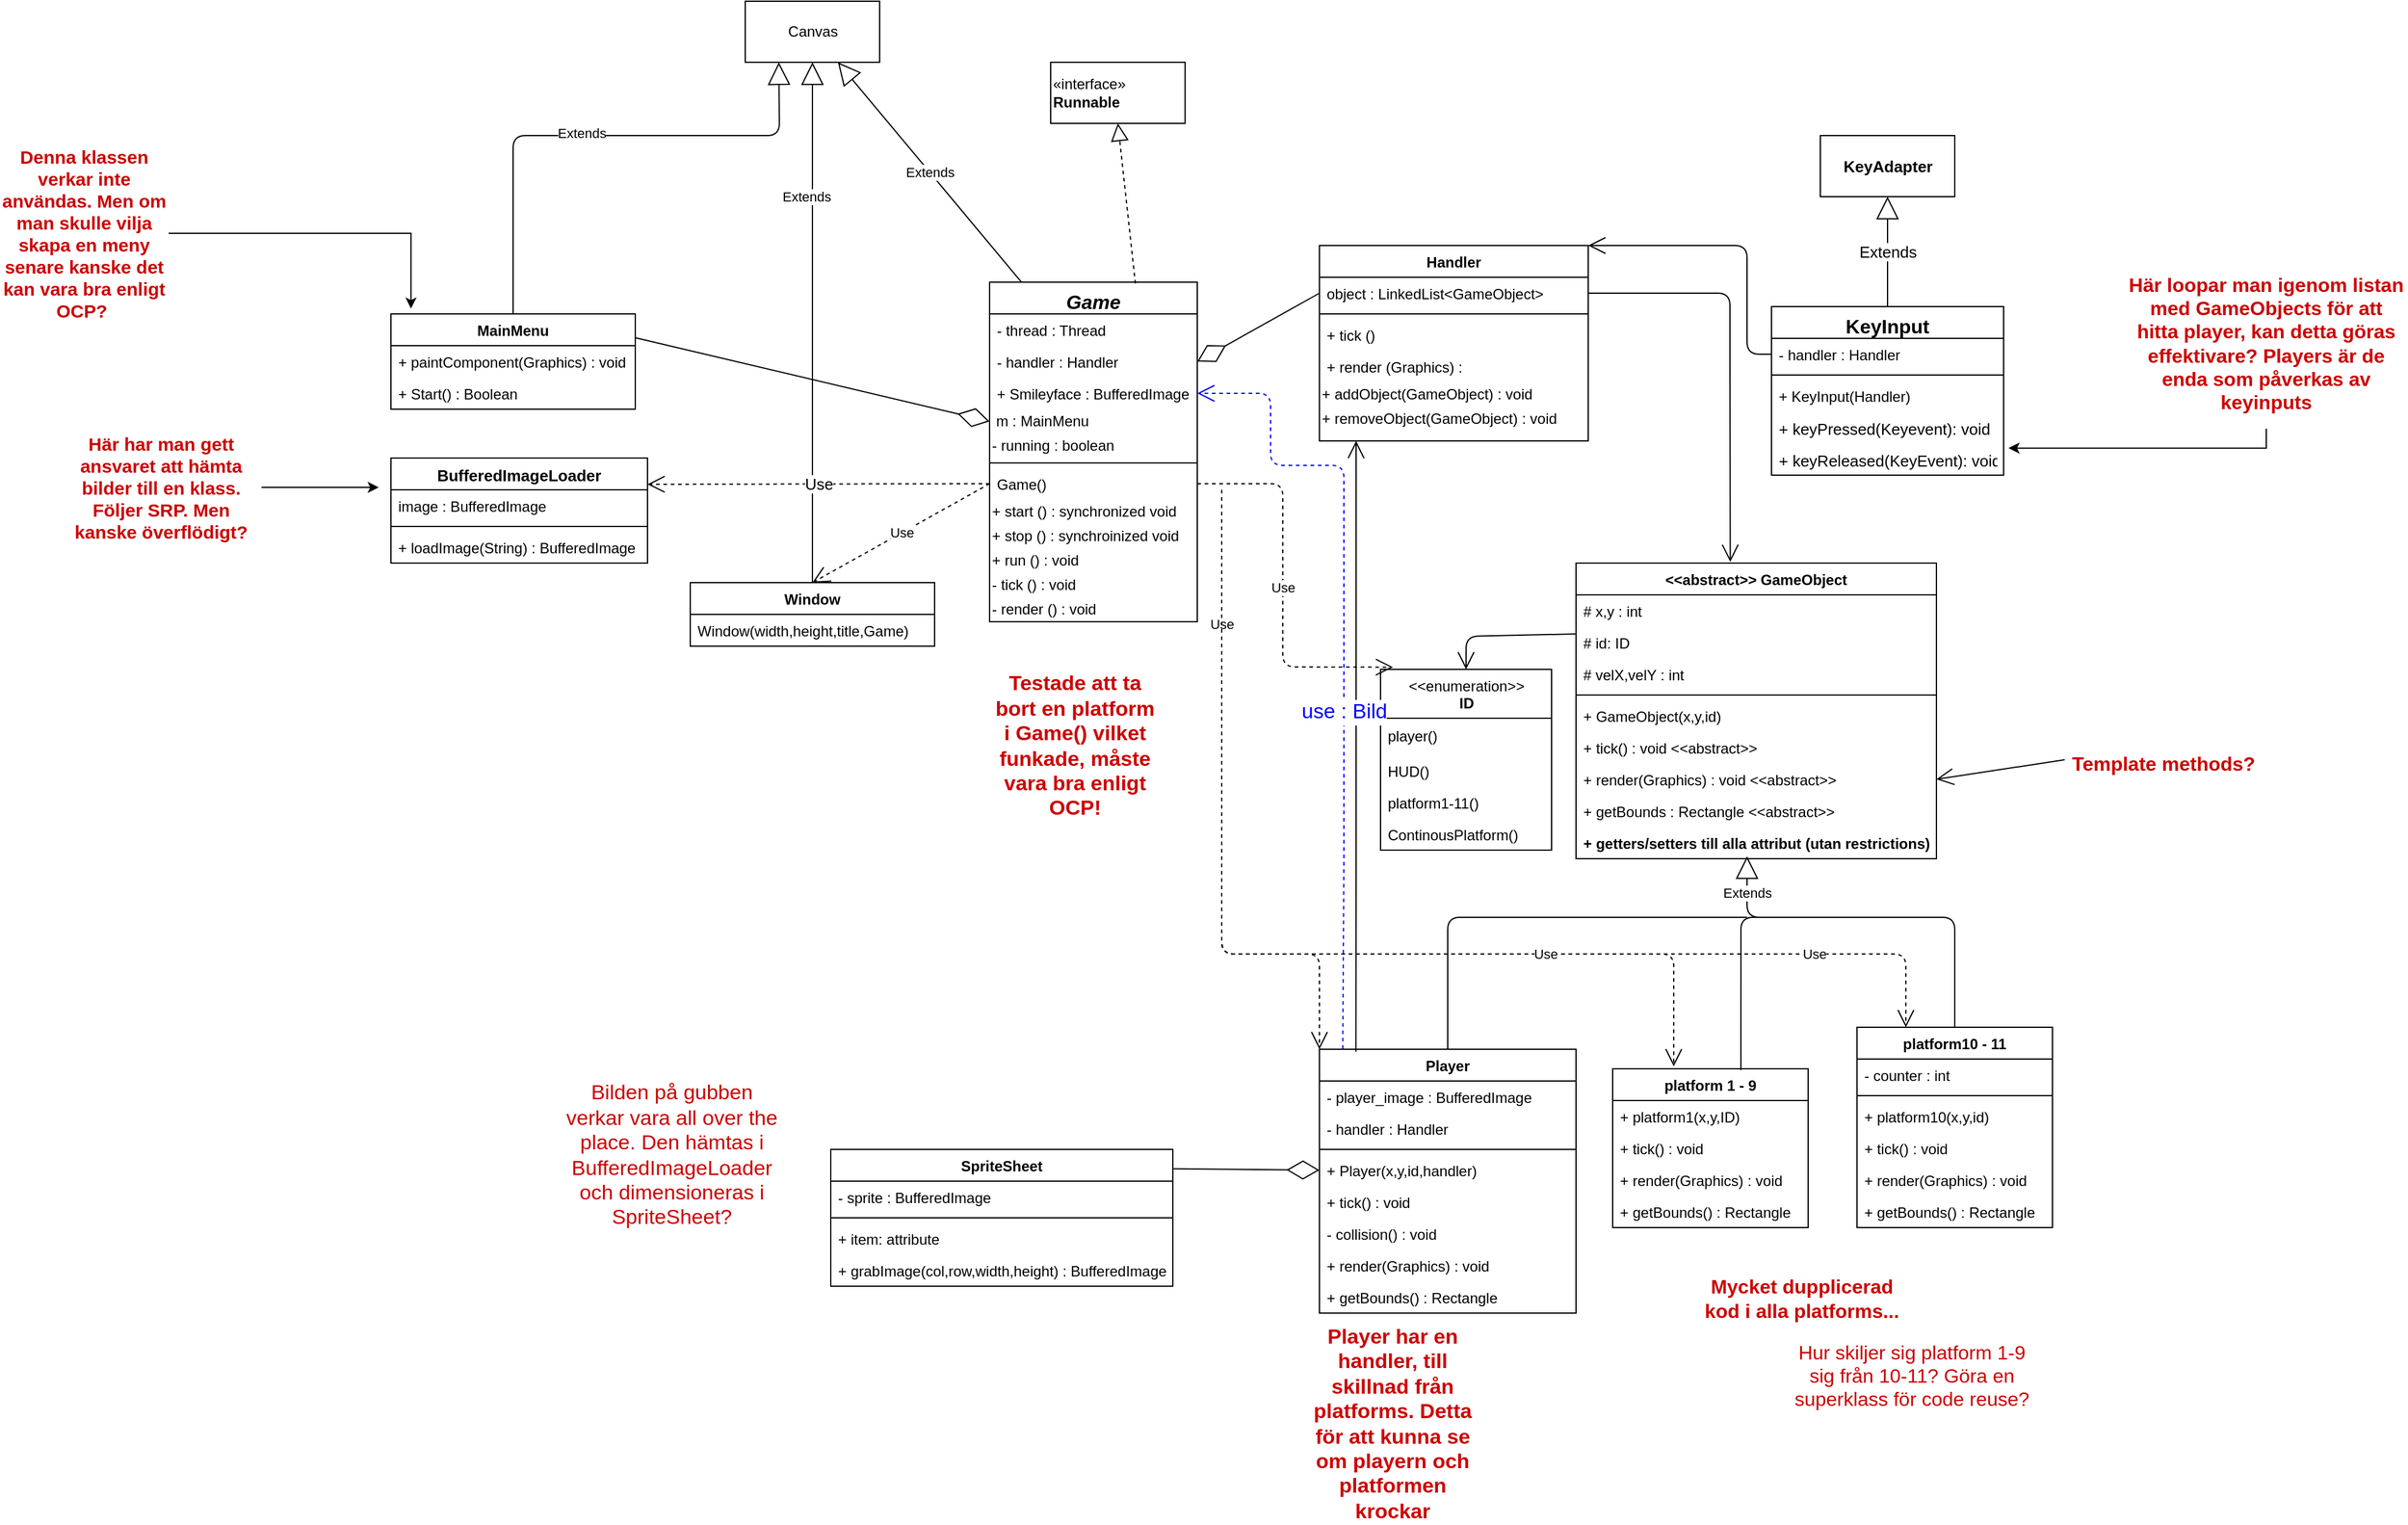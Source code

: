 <mxfile version="14.0.0" type="github">
  <diagram id="C5RBs43oDa-KdzZeNtuy" name="Page-1">
    <mxGraphModel dx="2125" dy="1891" grid="1" gridSize="10" guides="1" tooltips="1" connect="1" arrows="1" fold="1" page="1" pageScale="1" pageWidth="827" pageHeight="1169" math="0" shadow="0">
      <root>
        <mxCell id="WIyWlLk6GJQsqaUBKTNV-0" />
        <mxCell id="WIyWlLk6GJQsqaUBKTNV-1" parent="WIyWlLk6GJQsqaUBKTNV-0" />
        <mxCell id="zkfFHV4jXpPFQw0GAbJ--0" value="Game" style="swimlane;fontStyle=3;align=center;verticalAlign=top;childLayout=stackLayout;horizontal=1;startSize=26;horizontalStack=0;resizeParent=1;resizeLast=0;collapsible=1;marginBottom=0;rounded=0;shadow=0;strokeWidth=1;fontSize=16;" parent="WIyWlLk6GJQsqaUBKTNV-1" vertex="1">
          <mxGeometry x="230" y="120" width="170" height="278" as="geometry">
            <mxRectangle x="230" y="140" width="160" height="26" as="alternateBounds" />
          </mxGeometry>
        </mxCell>
        <mxCell id="zkfFHV4jXpPFQw0GAbJ--1" value="- thread : Thread" style="text;align=left;verticalAlign=top;spacingLeft=4;spacingRight=4;overflow=hidden;rotatable=0;points=[[0,0.5],[1,0.5]];portConstraint=eastwest;" parent="zkfFHV4jXpPFQw0GAbJ--0" vertex="1">
          <mxGeometry y="26" width="170" height="26" as="geometry" />
        </mxCell>
        <mxCell id="zkfFHV4jXpPFQw0GAbJ--2" value="- handler : Handler" style="text;align=left;verticalAlign=top;spacingLeft=4;spacingRight=4;overflow=hidden;rotatable=0;points=[[0,0.5],[1,0.5]];portConstraint=eastwest;rounded=0;shadow=0;html=0;" parent="zkfFHV4jXpPFQw0GAbJ--0" vertex="1">
          <mxGeometry y="52" width="170" height="26" as="geometry" />
        </mxCell>
        <mxCell id="zkfFHV4jXpPFQw0GAbJ--3" value="+ Smileyface : BufferedImage" style="text;align=left;verticalAlign=top;spacingLeft=4;spacingRight=4;overflow=hidden;rotatable=0;points=[[0,0.5],[1,0.5]];portConstraint=eastwest;rounded=0;shadow=0;html=0;" parent="zkfFHV4jXpPFQw0GAbJ--0" vertex="1">
          <mxGeometry y="78" width="170" height="26" as="geometry" />
        </mxCell>
        <mxCell id="uvN29aDNM0LQ4Qjqz4Rn-0" value="&amp;nbsp;m : MainMenu" style="text;html=1;strokeColor=none;fillColor=none;align=left;verticalAlign=middle;whiteSpace=wrap;rounded=0;" vertex="1" parent="zkfFHV4jXpPFQw0GAbJ--0">
          <mxGeometry y="104" width="170" height="20" as="geometry" />
        </mxCell>
        <mxCell id="uvN29aDNM0LQ4Qjqz4Rn-8" value="- running : boolean" style="text;html=1;strokeColor=none;fillColor=none;align=left;verticalAlign=middle;whiteSpace=wrap;rounded=0;" vertex="1" parent="zkfFHV4jXpPFQw0GAbJ--0">
          <mxGeometry y="124" width="170" height="20" as="geometry" />
        </mxCell>
        <mxCell id="zkfFHV4jXpPFQw0GAbJ--4" value="" style="line;html=1;strokeWidth=1;align=left;verticalAlign=middle;spacingTop=-1;spacingLeft=3;spacingRight=3;rotatable=0;labelPosition=right;points=[];portConstraint=eastwest;" parent="zkfFHV4jXpPFQw0GAbJ--0" vertex="1">
          <mxGeometry y="144" width="170" height="8" as="geometry" />
        </mxCell>
        <mxCell id="zkfFHV4jXpPFQw0GAbJ--5" value="Game()" style="text;align=left;verticalAlign=top;spacingLeft=4;spacingRight=4;overflow=hidden;rotatable=0;points=[[0,0.5],[1,0.5]];portConstraint=eastwest;" parent="zkfFHV4jXpPFQw0GAbJ--0" vertex="1">
          <mxGeometry y="152" width="170" height="26" as="geometry" />
        </mxCell>
        <mxCell id="uvN29aDNM0LQ4Qjqz4Rn-3" value="+ start () : synchronized void" style="text;html=1;align=left;verticalAlign=middle;resizable=0;points=[];autosize=1;" vertex="1" parent="zkfFHV4jXpPFQw0GAbJ--0">
          <mxGeometry y="178" width="170" height="20" as="geometry" />
        </mxCell>
        <mxCell id="uvN29aDNM0LQ4Qjqz4Rn-4" value="+ stop () : synchroinized void" style="text;html=1;strokeColor=none;fillColor=none;align=left;verticalAlign=middle;whiteSpace=wrap;rounded=0;" vertex="1" parent="zkfFHV4jXpPFQw0GAbJ--0">
          <mxGeometry y="198" width="170" height="20" as="geometry" />
        </mxCell>
        <mxCell id="uvN29aDNM0LQ4Qjqz4Rn-5" value="+ run () : void" style="text;html=1;strokeColor=none;fillColor=none;align=left;verticalAlign=middle;whiteSpace=wrap;rounded=0;" vertex="1" parent="zkfFHV4jXpPFQw0GAbJ--0">
          <mxGeometry y="218" width="170" height="20" as="geometry" />
        </mxCell>
        <mxCell id="uvN29aDNM0LQ4Qjqz4Rn-6" value="- tick () : void" style="text;html=1;strokeColor=none;fillColor=none;align=left;verticalAlign=middle;whiteSpace=wrap;rounded=0;" vertex="1" parent="zkfFHV4jXpPFQw0GAbJ--0">
          <mxGeometry y="238" width="170" height="20" as="geometry" />
        </mxCell>
        <mxCell id="uvN29aDNM0LQ4Qjqz4Rn-7" value="- render () : void" style="text;html=1;strokeColor=none;fillColor=none;align=left;verticalAlign=middle;whiteSpace=wrap;rounded=0;" vertex="1" parent="zkfFHV4jXpPFQw0GAbJ--0">
          <mxGeometry y="258" width="170" height="20" as="geometry" />
        </mxCell>
        <mxCell id="zkfFHV4jXpPFQw0GAbJ--17" value="Handler" style="swimlane;fontStyle=1;align=center;verticalAlign=top;childLayout=stackLayout;horizontal=1;startSize=26;horizontalStack=0;resizeParent=1;resizeLast=0;collapsible=1;marginBottom=0;rounded=0;shadow=0;strokeWidth=1;" parent="WIyWlLk6GJQsqaUBKTNV-1" vertex="1">
          <mxGeometry x="500" y="90" width="220" height="160" as="geometry">
            <mxRectangle x="550" y="140" width="160" height="26" as="alternateBounds" />
          </mxGeometry>
        </mxCell>
        <mxCell id="zkfFHV4jXpPFQw0GAbJ--18" value="object : LinkedList&lt;GameObject&gt;" style="text;align=left;verticalAlign=top;spacingLeft=4;spacingRight=4;overflow=hidden;rotatable=0;points=[[0,0.5],[1,0.5]];portConstraint=eastwest;" parent="zkfFHV4jXpPFQw0GAbJ--17" vertex="1">
          <mxGeometry y="26" width="220" height="26" as="geometry" />
        </mxCell>
        <mxCell id="zkfFHV4jXpPFQw0GAbJ--23" value="" style="line;html=1;strokeWidth=1;align=left;verticalAlign=middle;spacingTop=-1;spacingLeft=3;spacingRight=3;rotatable=0;labelPosition=right;points=[];portConstraint=eastwest;" parent="zkfFHV4jXpPFQw0GAbJ--17" vertex="1">
          <mxGeometry y="52" width="220" height="8" as="geometry" />
        </mxCell>
        <mxCell id="zkfFHV4jXpPFQw0GAbJ--24" value="+ tick ()" style="text;align=left;verticalAlign=top;spacingLeft=4;spacingRight=4;overflow=hidden;rotatable=0;points=[[0,0.5],[1,0.5]];portConstraint=eastwest;" parent="zkfFHV4jXpPFQw0GAbJ--17" vertex="1">
          <mxGeometry y="60" width="220" height="26" as="geometry" />
        </mxCell>
        <mxCell id="zkfFHV4jXpPFQw0GAbJ--25" value="+ render (Graphics) : " style="text;align=left;verticalAlign=top;spacingLeft=4;spacingRight=4;overflow=hidden;rotatable=0;points=[[0,0.5],[1,0.5]];portConstraint=eastwest;" parent="zkfFHV4jXpPFQw0GAbJ--17" vertex="1">
          <mxGeometry y="86" width="220" height="26" as="geometry" />
        </mxCell>
        <mxCell id="uvN29aDNM0LQ4Qjqz4Rn-10" value="+ addObject(GameObject) : void" style="text;html=1;strokeColor=none;fillColor=none;align=left;verticalAlign=middle;whiteSpace=wrap;rounded=0;" vertex="1" parent="zkfFHV4jXpPFQw0GAbJ--17">
          <mxGeometry y="112" width="220" height="20" as="geometry" />
        </mxCell>
        <mxCell id="uvN29aDNM0LQ4Qjqz4Rn-11" value="+ removeObject(GameObject) : void" style="text;html=1;strokeColor=none;fillColor=none;align=left;verticalAlign=middle;whiteSpace=wrap;rounded=0;" vertex="1" parent="zkfFHV4jXpPFQw0GAbJ--17">
          <mxGeometry y="132" width="220" height="20" as="geometry" />
        </mxCell>
        <mxCell id="uvN29aDNM0LQ4Qjqz4Rn-12" value="&lt;&lt;abstract&gt;&gt; GameObject" style="swimlane;fontStyle=1;align=center;verticalAlign=top;childLayout=stackLayout;horizontal=1;startSize=26;horizontalStack=0;resizeParent=1;resizeParentMax=0;resizeLast=0;collapsible=1;marginBottom=0;" vertex="1" parent="WIyWlLk6GJQsqaUBKTNV-1">
          <mxGeometry x="710" y="350" width="295" height="242" as="geometry" />
        </mxCell>
        <mxCell id="uvN29aDNM0LQ4Qjqz4Rn-13" value="# x,y : int" style="text;strokeColor=none;fillColor=none;align=left;verticalAlign=top;spacingLeft=4;spacingRight=4;overflow=hidden;rotatable=0;points=[[0,0.5],[1,0.5]];portConstraint=eastwest;" vertex="1" parent="uvN29aDNM0LQ4Qjqz4Rn-12">
          <mxGeometry y="26" width="295" height="26" as="geometry" />
        </mxCell>
        <mxCell id="uvN29aDNM0LQ4Qjqz4Rn-16" value="# id: ID" style="text;strokeColor=none;fillColor=none;align=left;verticalAlign=top;spacingLeft=4;spacingRight=4;overflow=hidden;rotatable=0;points=[[0,0.5],[1,0.5]];portConstraint=eastwest;" vertex="1" parent="uvN29aDNM0LQ4Qjqz4Rn-12">
          <mxGeometry y="52" width="295" height="26" as="geometry" />
        </mxCell>
        <mxCell id="uvN29aDNM0LQ4Qjqz4Rn-17" value="# velX,velY : int" style="text;strokeColor=none;fillColor=none;align=left;verticalAlign=top;spacingLeft=4;spacingRight=4;overflow=hidden;rotatable=0;points=[[0,0.5],[1,0.5]];portConstraint=eastwest;" vertex="1" parent="uvN29aDNM0LQ4Qjqz4Rn-12">
          <mxGeometry y="78" width="295" height="26" as="geometry" />
        </mxCell>
        <mxCell id="uvN29aDNM0LQ4Qjqz4Rn-14" value="" style="line;strokeWidth=1;fillColor=none;align=left;verticalAlign=middle;spacingTop=-1;spacingLeft=3;spacingRight=3;rotatable=0;labelPosition=right;points=[];portConstraint=eastwest;" vertex="1" parent="uvN29aDNM0LQ4Qjqz4Rn-12">
          <mxGeometry y="104" width="295" height="8" as="geometry" />
        </mxCell>
        <mxCell id="uvN29aDNM0LQ4Qjqz4Rn-15" value="+ GameObject(x,y,id)" style="text;strokeColor=none;fillColor=none;align=left;verticalAlign=top;spacingLeft=4;spacingRight=4;overflow=hidden;rotatable=0;points=[[0,0.5],[1,0.5]];portConstraint=eastwest;" vertex="1" parent="uvN29aDNM0LQ4Qjqz4Rn-12">
          <mxGeometry y="112" width="295" height="26" as="geometry" />
        </mxCell>
        <mxCell id="uvN29aDNM0LQ4Qjqz4Rn-19" value="+ tick() : void &lt;&lt;abstract&gt;&gt;" style="text;strokeColor=none;fillColor=none;align=left;verticalAlign=top;spacingLeft=4;spacingRight=4;overflow=hidden;rotatable=0;points=[[0,0.5],[1,0.5]];portConstraint=eastwest;" vertex="1" parent="uvN29aDNM0LQ4Qjqz4Rn-12">
          <mxGeometry y="138" width="295" height="26" as="geometry" />
        </mxCell>
        <mxCell id="uvN29aDNM0LQ4Qjqz4Rn-20" value="+ render(Graphics) : void &lt;&lt;abstract&gt;&gt;" style="text;strokeColor=none;fillColor=none;align=left;verticalAlign=top;spacingLeft=4;spacingRight=4;overflow=hidden;rotatable=0;points=[[0,0.5],[1,0.5]];portConstraint=eastwest;" vertex="1" parent="uvN29aDNM0LQ4Qjqz4Rn-12">
          <mxGeometry y="164" width="295" height="26" as="geometry" />
        </mxCell>
        <mxCell id="uvN29aDNM0LQ4Qjqz4Rn-21" value="+ getBounds : Rectangle &lt;&lt;abstract&gt;&gt;" style="text;strokeColor=none;fillColor=none;align=left;verticalAlign=top;spacingLeft=4;spacingRight=4;overflow=hidden;rotatable=0;points=[[0,0.5],[1,0.5]];portConstraint=eastwest;" vertex="1" parent="uvN29aDNM0LQ4Qjqz4Rn-12">
          <mxGeometry y="190" width="295" height="26" as="geometry" />
        </mxCell>
        <mxCell id="uvN29aDNM0LQ4Qjqz4Rn-22" value="+ getters/setters till alla attribut (utan restrictions)" style="text;strokeColor=none;fillColor=none;align=left;verticalAlign=top;spacingLeft=4;spacingRight=4;overflow=hidden;rotatable=0;points=[[0,0.5],[1,0.5]];portConstraint=eastwest;fontStyle=1" vertex="1" parent="uvN29aDNM0LQ4Qjqz4Rn-12">
          <mxGeometry y="216" width="295" height="26" as="geometry" />
        </mxCell>
        <mxCell id="uvN29aDNM0LQ4Qjqz4Rn-23" value="&amp;lt;&amp;lt;enumeration&amp;gt;&amp;gt;&lt;br&gt;&lt;b&gt;ID&lt;/b&gt;" style="swimlane;fontStyle=0;align=center;verticalAlign=top;childLayout=stackLayout;horizontal=1;startSize=40;horizontalStack=0;resizeParent=1;resizeParentMax=0;resizeLast=0;collapsible=0;marginBottom=0;html=1;" vertex="1" parent="WIyWlLk6GJQsqaUBKTNV-1">
          <mxGeometry x="550" y="437" width="140" height="148" as="geometry" />
        </mxCell>
        <mxCell id="uvN29aDNM0LQ4Qjqz4Rn-24" value="player()" style="text;html=1;strokeColor=none;fillColor=none;align=left;verticalAlign=middle;spacingLeft=4;spacingRight=4;overflow=hidden;rotatable=0;points=[[0,0.5],[1,0.5]];portConstraint=eastwest;" vertex="1" parent="uvN29aDNM0LQ4Qjqz4Rn-23">
          <mxGeometry y="40" width="140" height="30" as="geometry" />
        </mxCell>
        <mxCell id="uvN29aDNM0LQ4Qjqz4Rn-25" value="HUD()" style="text;strokeColor=none;fillColor=none;align=left;verticalAlign=top;spacingLeft=4;spacingRight=4;overflow=hidden;rotatable=0;points=[[0,0.5],[1,0.5]];portConstraint=eastwest;" vertex="1" parent="uvN29aDNM0LQ4Qjqz4Rn-23">
          <mxGeometry y="70" width="140" height="26" as="geometry" />
        </mxCell>
        <mxCell id="uvN29aDNM0LQ4Qjqz4Rn-26" value="platform1-11()" style="text;strokeColor=none;fillColor=none;align=left;verticalAlign=top;spacingLeft=4;spacingRight=4;overflow=hidden;rotatable=0;points=[[0,0.5],[1,0.5]];portConstraint=eastwest;" vertex="1" parent="uvN29aDNM0LQ4Qjqz4Rn-23">
          <mxGeometry y="96" width="140" height="26" as="geometry" />
        </mxCell>
        <mxCell id="uvN29aDNM0LQ4Qjqz4Rn-27" value="ContinousPlatform()" style="text;strokeColor=none;fillColor=none;align=left;verticalAlign=top;spacingLeft=4;spacingRight=4;overflow=hidden;rotatable=0;points=[[0,0.5],[1,0.5]];portConstraint=eastwest;" vertex="1" parent="uvN29aDNM0LQ4Qjqz4Rn-23">
          <mxGeometry y="122" width="140" height="26" as="geometry" />
        </mxCell>
        <mxCell id="uvN29aDNM0LQ4Qjqz4Rn-28" value="Extends" style="endArrow=block;endSize=16;endFill=0;html=1;exitX=0.155;exitY=0.001;exitDx=0;exitDy=0;exitPerimeter=0;" edge="1" parent="WIyWlLk6GJQsqaUBKTNV-1" source="zkfFHV4jXpPFQw0GAbJ--0" target="uvN29aDNM0LQ4Qjqz4Rn-29">
          <mxGeometry width="160" relative="1" as="geometry">
            <mxPoint x="248" y="116" as="sourcePoint" />
            <mxPoint x="305" y="20" as="targetPoint" />
          </mxGeometry>
        </mxCell>
        <mxCell id="uvN29aDNM0LQ4Qjqz4Rn-29" value="Canvas" style="html=1;" vertex="1" parent="WIyWlLk6GJQsqaUBKTNV-1">
          <mxGeometry x="30" y="-110" width="110" height="50" as="geometry" />
        </mxCell>
        <mxCell id="uvN29aDNM0LQ4Qjqz4Rn-30" value="«interface»&lt;br&gt;&lt;b&gt;Runnable&lt;/b&gt;" style="html=1;align=left;" vertex="1" parent="WIyWlLk6GJQsqaUBKTNV-1">
          <mxGeometry x="280" y="-60" width="110" height="50" as="geometry" />
        </mxCell>
        <mxCell id="uvN29aDNM0LQ4Qjqz4Rn-31" value="" style="endArrow=block;dashed=1;endFill=0;endSize=12;html=1;entryX=0.5;entryY=1;entryDx=0;entryDy=0;exitX=0.702;exitY=0.004;exitDx=0;exitDy=0;exitPerimeter=0;" edge="1" parent="WIyWlLk6GJQsqaUBKTNV-1" source="zkfFHV4jXpPFQw0GAbJ--0" target="uvN29aDNM0LQ4Qjqz4Rn-30">
          <mxGeometry width="160" relative="1" as="geometry">
            <mxPoint x="80" y="60" as="sourcePoint" />
            <mxPoint x="240" y="60" as="targetPoint" />
          </mxGeometry>
        </mxCell>
        <mxCell id="uvN29aDNM0LQ4Qjqz4Rn-32" value="" style="endArrow=open;endFill=1;endSize=12;html=1;entryX=0.428;entryY=-0.004;entryDx=0;entryDy=0;entryPerimeter=0;exitX=1;exitY=0.5;exitDx=0;exitDy=0;" edge="1" parent="WIyWlLk6GJQsqaUBKTNV-1" source="zkfFHV4jXpPFQw0GAbJ--18" target="uvN29aDNM0LQ4Qjqz4Rn-12">
          <mxGeometry width="160" relative="1" as="geometry">
            <mxPoint x="680" y="280" as="sourcePoint" />
            <mxPoint x="690" y="320" as="targetPoint" />
            <Array as="points">
              <mxPoint x="836" y="129" />
              <mxPoint x="836" y="189" />
            </Array>
          </mxGeometry>
        </mxCell>
        <mxCell id="uvN29aDNM0LQ4Qjqz4Rn-34" value="" style="endArrow=open;endFill=1;endSize=12;html=1;exitX=-0.002;exitY=0.232;exitDx=0;exitDy=0;entryX=0.5;entryY=0;entryDx=0;entryDy=0;exitPerimeter=0;" edge="1" parent="WIyWlLk6GJQsqaUBKTNV-1" source="uvN29aDNM0LQ4Qjqz4Rn-16" target="uvN29aDNM0LQ4Qjqz4Rn-23">
          <mxGeometry width="160" relative="1" as="geometry">
            <mxPoint x="410" y="580" as="sourcePoint" />
            <mxPoint x="570" y="580" as="targetPoint" />
            <Array as="points">
              <mxPoint x="620" y="410" />
            </Array>
          </mxGeometry>
        </mxCell>
        <mxCell id="uvN29aDNM0LQ4Qjqz4Rn-35" value="MainMenu" style="swimlane;fontStyle=1;align=center;verticalAlign=top;childLayout=stackLayout;horizontal=1;startSize=26;horizontalStack=0;resizeParent=1;resizeParentMax=0;resizeLast=0;collapsible=1;marginBottom=0;" vertex="1" parent="WIyWlLk6GJQsqaUBKTNV-1">
          <mxGeometry x="-260" y="146" width="200" height="78" as="geometry" />
        </mxCell>
        <mxCell id="uvN29aDNM0LQ4Qjqz4Rn-40" value="+ paintComponent(Graphics) : void" style="text;strokeColor=none;fillColor=none;align=left;verticalAlign=top;spacingLeft=4;spacingRight=4;overflow=hidden;rotatable=0;points=[[0,0.5],[1,0.5]];portConstraint=eastwest;" vertex="1" parent="uvN29aDNM0LQ4Qjqz4Rn-35">
          <mxGeometry y="26" width="200" height="26" as="geometry" />
        </mxCell>
        <mxCell id="uvN29aDNM0LQ4Qjqz4Rn-41" value="+ Start() : Boolean" style="text;strokeColor=none;fillColor=none;align=left;verticalAlign=top;spacingLeft=4;spacingRight=4;overflow=hidden;rotatable=0;points=[[0,0.5],[1,0.5]];portConstraint=eastwest;" vertex="1" parent="uvN29aDNM0LQ4Qjqz4Rn-35">
          <mxGeometry y="52" width="200" height="26" as="geometry" />
        </mxCell>
        <mxCell id="uvN29aDNM0LQ4Qjqz4Rn-39" value="Extends" style="endArrow=block;endSize=16;endFill=0;html=1;entryX=0.25;entryY=1;entryDx=0;entryDy=0;exitX=0.5;exitY=0;exitDx=0;exitDy=0;" edge="1" parent="WIyWlLk6GJQsqaUBKTNV-1" source="uvN29aDNM0LQ4Qjqz4Rn-35" target="uvN29aDNM0LQ4Qjqz4Rn-29">
          <mxGeometry x="-0.053" y="2" width="160" relative="1" as="geometry">
            <mxPoint x="60" y="310" as="sourcePoint" />
            <mxPoint x="220" y="160" as="targetPoint" />
            <Array as="points">
              <mxPoint x="-160" />
              <mxPoint x="58" />
            </Array>
            <mxPoint x="1" as="offset" />
          </mxGeometry>
        </mxCell>
        <mxCell id="uvN29aDNM0LQ4Qjqz4Rn-43" value="platform 1 - 9" style="swimlane;fontStyle=1;align=center;verticalAlign=top;childLayout=stackLayout;horizontal=1;startSize=26;horizontalStack=0;resizeParent=1;resizeParentMax=0;resizeLast=0;collapsible=1;marginBottom=0;" vertex="1" parent="WIyWlLk6GJQsqaUBKTNV-1">
          <mxGeometry x="740" y="764" width="160" height="130" as="geometry" />
        </mxCell>
        <mxCell id="uvN29aDNM0LQ4Qjqz4Rn-55" value="+ platform1(x,y,ID)" style="text;strokeColor=none;fillColor=none;align=left;verticalAlign=top;spacingLeft=4;spacingRight=4;overflow=hidden;rotatable=0;points=[[0,0.5],[1,0.5]];portConstraint=eastwest;" vertex="1" parent="uvN29aDNM0LQ4Qjqz4Rn-43">
          <mxGeometry y="26" width="160" height="26" as="geometry" />
        </mxCell>
        <mxCell id="uvN29aDNM0LQ4Qjqz4Rn-56" value="+ tick() : void" style="text;strokeColor=none;fillColor=none;align=left;verticalAlign=top;spacingLeft=4;spacingRight=4;overflow=hidden;rotatable=0;points=[[0,0.5],[1,0.5]];portConstraint=eastwest;" vertex="1" parent="uvN29aDNM0LQ4Qjqz4Rn-43">
          <mxGeometry y="52" width="160" height="26" as="geometry" />
        </mxCell>
        <mxCell id="uvN29aDNM0LQ4Qjqz4Rn-58" value="+ render(Graphics) : void" style="text;strokeColor=none;fillColor=none;align=left;verticalAlign=top;spacingLeft=4;spacingRight=4;overflow=hidden;rotatable=0;points=[[0,0.5],[1,0.5]];portConstraint=eastwest;" vertex="1" parent="uvN29aDNM0LQ4Qjqz4Rn-43">
          <mxGeometry y="78" width="160" height="26" as="geometry" />
        </mxCell>
        <mxCell id="uvN29aDNM0LQ4Qjqz4Rn-57" value="+ getBounds() : Rectangle" style="text;strokeColor=none;fillColor=none;align=left;verticalAlign=top;spacingLeft=4;spacingRight=4;overflow=hidden;rotatable=0;points=[[0,0.5],[1,0.5]];portConstraint=eastwest;" vertex="1" parent="uvN29aDNM0LQ4Qjqz4Rn-43">
          <mxGeometry y="104" width="160" height="26" as="geometry" />
        </mxCell>
        <mxCell id="uvN29aDNM0LQ4Qjqz4Rn-47" value="platform10 - 11" style="swimlane;fontStyle=1;align=center;verticalAlign=top;childLayout=stackLayout;horizontal=1;startSize=26;horizontalStack=0;resizeParent=1;resizeParentMax=0;resizeLast=0;collapsible=1;marginBottom=0;" vertex="1" parent="WIyWlLk6GJQsqaUBKTNV-1">
          <mxGeometry x="940" y="730" width="160" height="164" as="geometry" />
        </mxCell>
        <mxCell id="uvN29aDNM0LQ4Qjqz4Rn-48" value="- counter : int" style="text;strokeColor=none;fillColor=none;align=left;verticalAlign=top;spacingLeft=4;spacingRight=4;overflow=hidden;rotatable=0;points=[[0,0.5],[1,0.5]];portConstraint=eastwest;" vertex="1" parent="uvN29aDNM0LQ4Qjqz4Rn-47">
          <mxGeometry y="26" width="160" height="26" as="geometry" />
        </mxCell>
        <mxCell id="uvN29aDNM0LQ4Qjqz4Rn-49" value="" style="line;strokeWidth=1;fillColor=none;align=left;verticalAlign=middle;spacingTop=-1;spacingLeft=3;spacingRight=3;rotatable=0;labelPosition=right;points=[];portConstraint=eastwest;" vertex="1" parent="uvN29aDNM0LQ4Qjqz4Rn-47">
          <mxGeometry y="52" width="160" height="8" as="geometry" />
        </mxCell>
        <mxCell id="uvN29aDNM0LQ4Qjqz4Rn-50" value="+ platform10(x,y,id)" style="text;strokeColor=none;fillColor=none;align=left;verticalAlign=top;spacingLeft=4;spacingRight=4;overflow=hidden;rotatable=0;points=[[0,0.5],[1,0.5]];portConstraint=eastwest;" vertex="1" parent="uvN29aDNM0LQ4Qjqz4Rn-47">
          <mxGeometry y="60" width="160" height="26" as="geometry" />
        </mxCell>
        <mxCell id="uvN29aDNM0LQ4Qjqz4Rn-60" value="+ tick() : void" style="text;strokeColor=none;fillColor=none;align=left;verticalAlign=top;spacingLeft=4;spacingRight=4;overflow=hidden;rotatable=0;points=[[0,0.5],[1,0.5]];portConstraint=eastwest;" vertex="1" parent="uvN29aDNM0LQ4Qjqz4Rn-47">
          <mxGeometry y="86" width="160" height="26" as="geometry" />
        </mxCell>
        <mxCell id="uvN29aDNM0LQ4Qjqz4Rn-61" value="+ render(Graphics) : void" style="text;strokeColor=none;fillColor=none;align=left;verticalAlign=top;spacingLeft=4;spacingRight=4;overflow=hidden;rotatable=0;points=[[0,0.5],[1,0.5]];portConstraint=eastwest;" vertex="1" parent="uvN29aDNM0LQ4Qjqz4Rn-47">
          <mxGeometry y="112" width="160" height="26" as="geometry" />
        </mxCell>
        <mxCell id="uvN29aDNM0LQ4Qjqz4Rn-59" value="+ getBounds() : Rectangle" style="text;strokeColor=none;fillColor=none;align=left;verticalAlign=top;spacingLeft=4;spacingRight=4;overflow=hidden;rotatable=0;points=[[0,0.5],[1,0.5]];portConstraint=eastwest;" vertex="1" parent="uvN29aDNM0LQ4Qjqz4Rn-47">
          <mxGeometry y="138" width="160" height="26" as="geometry" />
        </mxCell>
        <mxCell id="uvN29aDNM0LQ4Qjqz4Rn-63" value="Extends" style="endArrow=block;endSize=16;endFill=0;html=1;" edge="1" parent="WIyWlLk6GJQsqaUBKTNV-1" source="uvN29aDNM0LQ4Qjqz4Rn-47">
          <mxGeometry x="0.806" width="160" relative="1" as="geometry">
            <mxPoint x="900" y="720" as="sourcePoint" />
            <mxPoint x="850" y="590" as="targetPoint" />
            <Array as="points">
              <mxPoint x="1020" y="640" />
              <mxPoint x="900" y="640" />
              <mxPoint x="850" y="640" />
            </Array>
            <mxPoint as="offset" />
          </mxGeometry>
        </mxCell>
        <mxCell id="uvN29aDNM0LQ4Qjqz4Rn-65" value="" style="endArrow=none;html=1;edgeStyle=orthogonalEdgeStyle;entryX=0.656;entryY=0.008;entryDx=0;entryDy=0;entryPerimeter=0;" edge="1" parent="WIyWlLk6GJQsqaUBKTNV-1" target="uvN29aDNM0LQ4Qjqz4Rn-43">
          <mxGeometry relative="1" as="geometry">
            <mxPoint x="880" y="640" as="sourcePoint" />
            <mxPoint x="720" y="715" as="targetPoint" />
            <Array as="points">
              <mxPoint x="845" y="640" />
            </Array>
          </mxGeometry>
        </mxCell>
        <mxCell id="uvN29aDNM0LQ4Qjqz4Rn-68" value="Player" style="swimlane;fontStyle=1;align=center;verticalAlign=top;childLayout=stackLayout;horizontal=1;startSize=26;horizontalStack=0;resizeParent=1;resizeParentMax=0;resizeLast=0;collapsible=1;marginBottom=0;" vertex="1" parent="WIyWlLk6GJQsqaUBKTNV-1">
          <mxGeometry x="500" y="748" width="210" height="216" as="geometry" />
        </mxCell>
        <mxCell id="uvN29aDNM0LQ4Qjqz4Rn-69" value="- player_image : BufferedImage" style="text;strokeColor=none;fillColor=none;align=left;verticalAlign=top;spacingLeft=4;spacingRight=4;overflow=hidden;rotatable=0;points=[[0,0.5],[1,0.5]];portConstraint=eastwest;" vertex="1" parent="uvN29aDNM0LQ4Qjqz4Rn-68">
          <mxGeometry y="26" width="210" height="26" as="geometry" />
        </mxCell>
        <mxCell id="uvN29aDNM0LQ4Qjqz4Rn-75" value="- handler : Handler" style="text;strokeColor=none;fillColor=none;align=left;verticalAlign=top;spacingLeft=4;spacingRight=4;overflow=hidden;rotatable=0;points=[[0,0.5],[1,0.5]];portConstraint=eastwest;" vertex="1" parent="uvN29aDNM0LQ4Qjqz4Rn-68">
          <mxGeometry y="52" width="210" height="26" as="geometry" />
        </mxCell>
        <mxCell id="uvN29aDNM0LQ4Qjqz4Rn-70" value="" style="line;strokeWidth=1;fillColor=none;align=left;verticalAlign=middle;spacingTop=-1;spacingLeft=3;spacingRight=3;rotatable=0;labelPosition=right;points=[];portConstraint=eastwest;" vertex="1" parent="uvN29aDNM0LQ4Qjqz4Rn-68">
          <mxGeometry y="78" width="210" height="8" as="geometry" />
        </mxCell>
        <mxCell id="uvN29aDNM0LQ4Qjqz4Rn-71" value="+ Player(x,y,id,handler)" style="text;strokeColor=none;fillColor=none;align=left;verticalAlign=top;spacingLeft=4;spacingRight=4;overflow=hidden;rotatable=0;points=[[0,0.5],[1,0.5]];portConstraint=eastwest;" vertex="1" parent="uvN29aDNM0LQ4Qjqz4Rn-68">
          <mxGeometry y="86" width="210" height="26" as="geometry" />
        </mxCell>
        <mxCell id="uvN29aDNM0LQ4Qjqz4Rn-76" value="+ tick() : void" style="text;strokeColor=none;fillColor=none;align=left;verticalAlign=top;spacingLeft=4;spacingRight=4;overflow=hidden;rotatable=0;points=[[0,0.5],[1,0.5]];portConstraint=eastwest;" vertex="1" parent="uvN29aDNM0LQ4Qjqz4Rn-68">
          <mxGeometry y="112" width="210" height="26" as="geometry" />
        </mxCell>
        <mxCell id="uvN29aDNM0LQ4Qjqz4Rn-77" value="- collision() : void" style="text;strokeColor=none;fillColor=none;align=left;verticalAlign=top;spacingLeft=4;spacingRight=4;overflow=hidden;rotatable=0;points=[[0,0.5],[1,0.5]];portConstraint=eastwest;" vertex="1" parent="uvN29aDNM0LQ4Qjqz4Rn-68">
          <mxGeometry y="138" width="210" height="26" as="geometry" />
        </mxCell>
        <mxCell id="uvN29aDNM0LQ4Qjqz4Rn-78" value="+ render(Graphics) : void" style="text;strokeColor=none;fillColor=none;align=left;verticalAlign=top;spacingLeft=4;spacingRight=4;overflow=hidden;rotatable=0;points=[[0,0.5],[1,0.5]];portConstraint=eastwest;" vertex="1" parent="uvN29aDNM0LQ4Qjqz4Rn-68">
          <mxGeometry y="164" width="210" height="26" as="geometry" />
        </mxCell>
        <mxCell id="uvN29aDNM0LQ4Qjqz4Rn-79" value="+ getBounds() : Rectangle" style="text;strokeColor=none;fillColor=none;align=left;verticalAlign=top;spacingLeft=4;spacingRight=4;overflow=hidden;rotatable=0;points=[[0,0.5],[1,0.5]];portConstraint=eastwest;" vertex="1" parent="uvN29aDNM0LQ4Qjqz4Rn-68">
          <mxGeometry y="190" width="210" height="26" as="geometry" />
        </mxCell>
        <mxCell id="uvN29aDNM0LQ4Qjqz4Rn-72" value="" style="endArrow=none;html=1;edgeStyle=orthogonalEdgeStyle;" edge="1" parent="WIyWlLk6GJQsqaUBKTNV-1" source="uvN29aDNM0LQ4Qjqz4Rn-68">
          <mxGeometry relative="1" as="geometry">
            <mxPoint x="450" y="790" as="sourcePoint" />
            <mxPoint x="850" y="640" as="targetPoint" />
            <Array as="points">
              <mxPoint x="605" y="640" />
            </Array>
          </mxGeometry>
        </mxCell>
        <mxCell id="uvN29aDNM0LQ4Qjqz4Rn-80" value="Use" style="endArrow=open;endSize=12;dashed=1;html=1;exitX=0;exitY=0.5;exitDx=0;exitDy=0;entryX=0.5;entryY=0;entryDx=0;entryDy=0;" edge="1" parent="WIyWlLk6GJQsqaUBKTNV-1" source="zkfFHV4jXpPFQw0GAbJ--5" target="uvN29aDNM0LQ4Qjqz4Rn-81">
          <mxGeometry width="160" relative="1" as="geometry">
            <mxPoint x="120" y="320" as="sourcePoint" />
            <mxPoint x="151.333" y="440" as="targetPoint" />
          </mxGeometry>
        </mxCell>
        <mxCell id="uvN29aDNM0LQ4Qjqz4Rn-81" value="Window" style="swimlane;fontStyle=1;align=center;verticalAlign=top;childLayout=stackLayout;horizontal=1;startSize=26;horizontalStack=0;resizeParent=1;resizeParentMax=0;resizeLast=0;collapsible=1;marginBottom=0;" vertex="1" parent="WIyWlLk6GJQsqaUBKTNV-1">
          <mxGeometry x="-15" y="366" width="200" height="52" as="geometry" />
        </mxCell>
        <mxCell id="uvN29aDNM0LQ4Qjqz4Rn-84" value="Window(width,height,title,Game)" style="text;strokeColor=none;fillColor=none;align=left;verticalAlign=top;spacingLeft=4;spacingRight=4;overflow=hidden;rotatable=0;points=[[0,0.5],[1,0.5]];portConstraint=eastwest;" vertex="1" parent="uvN29aDNM0LQ4Qjqz4Rn-81">
          <mxGeometry y="26" width="200" height="26" as="geometry" />
        </mxCell>
        <mxCell id="uvN29aDNM0LQ4Qjqz4Rn-85" value="Extends" style="endArrow=block;endSize=16;endFill=0;html=1;exitX=0.5;exitY=0;exitDx=0;exitDy=0;" edge="1" parent="WIyWlLk6GJQsqaUBKTNV-1" source="uvN29aDNM0LQ4Qjqz4Rn-81" target="uvN29aDNM0LQ4Qjqz4Rn-29">
          <mxGeometry x="0.487" y="5" width="160" relative="1" as="geometry">
            <mxPoint x="20" y="460" as="sourcePoint" />
            <mxPoint x="180" y="460" as="targetPoint" />
            <mxPoint as="offset" />
          </mxGeometry>
        </mxCell>
        <mxCell id="uvN29aDNM0LQ4Qjqz4Rn-86" value="" style="endArrow=open;endFill=1;endSize=12;html=1;exitX=0.142;exitY=0.009;exitDx=0;exitDy=0;exitPerimeter=0;" edge="1" parent="WIyWlLk6GJQsqaUBKTNV-1" source="uvN29aDNM0LQ4Qjqz4Rn-68">
          <mxGeometry width="160" relative="1" as="geometry">
            <mxPoint x="510" y="745" as="sourcePoint" />
            <mxPoint x="530" y="250" as="targetPoint" />
            <Array as="points">
              <mxPoint x="530" y="620" />
              <mxPoint x="530" y="460" />
              <mxPoint x="530" y="330" />
            </Array>
          </mxGeometry>
        </mxCell>
        <mxCell id="uvN29aDNM0LQ4Qjqz4Rn-87" value="Use" style="endArrow=open;endSize=12;dashed=1;html=1;entryX=0;entryY=0;entryDx=0;entryDy=0;" edge="1" parent="WIyWlLk6GJQsqaUBKTNV-1" target="uvN29aDNM0LQ4Qjqz4Rn-68">
          <mxGeometry x="-0.594" width="160" relative="1" as="geometry">
            <mxPoint x="420" y="290" as="sourcePoint" />
            <mxPoint x="610" y="590" as="targetPoint" />
            <Array as="points">
              <mxPoint x="420" y="670" />
              <mxPoint x="500" y="670" />
            </Array>
            <mxPoint y="1" as="offset" />
          </mxGeometry>
        </mxCell>
        <mxCell id="uvN29aDNM0LQ4Qjqz4Rn-90" value="SpriteSheet" style="swimlane;fontStyle=1;align=center;verticalAlign=top;childLayout=stackLayout;horizontal=1;startSize=26;horizontalStack=0;resizeParent=1;resizeParentMax=0;resizeLast=0;collapsible=1;marginBottom=0;" vertex="1" parent="WIyWlLk6GJQsqaUBKTNV-1">
          <mxGeometry x="100" y="830" width="280" height="112" as="geometry" />
        </mxCell>
        <mxCell id="uvN29aDNM0LQ4Qjqz4Rn-91" value="- sprite : BufferedImage" style="text;strokeColor=none;fillColor=none;align=left;verticalAlign=top;spacingLeft=4;spacingRight=4;overflow=hidden;rotatable=0;points=[[0,0.5],[1,0.5]];portConstraint=eastwest;" vertex="1" parent="uvN29aDNM0LQ4Qjqz4Rn-90">
          <mxGeometry y="26" width="280" height="26" as="geometry" />
        </mxCell>
        <mxCell id="uvN29aDNM0LQ4Qjqz4Rn-92" value="" style="line;strokeWidth=1;fillColor=none;align=left;verticalAlign=middle;spacingTop=-1;spacingLeft=3;spacingRight=3;rotatable=0;labelPosition=right;points=[];portConstraint=eastwest;" vertex="1" parent="uvN29aDNM0LQ4Qjqz4Rn-90">
          <mxGeometry y="52" width="280" height="8" as="geometry" />
        </mxCell>
        <mxCell id="uvN29aDNM0LQ4Qjqz4Rn-94" value="+ item: attribute" style="text;strokeColor=none;fillColor=none;align=left;verticalAlign=top;spacingLeft=4;spacingRight=4;overflow=hidden;rotatable=0;points=[[0,0.5],[1,0.5]];portConstraint=eastwest;" vertex="1" parent="uvN29aDNM0LQ4Qjqz4Rn-90">
          <mxGeometry y="60" width="280" height="26" as="geometry" />
        </mxCell>
        <mxCell id="uvN29aDNM0LQ4Qjqz4Rn-93" value="+ grabImage(col,row,width,height) : BufferedImage" style="text;strokeColor=none;fillColor=none;align=left;verticalAlign=top;spacingLeft=4;spacingRight=4;overflow=hidden;rotatable=0;points=[[0,0.5],[1,0.5]];portConstraint=eastwest;" vertex="1" parent="uvN29aDNM0LQ4Qjqz4Rn-90">
          <mxGeometry y="86" width="280" height="26" as="geometry" />
        </mxCell>
        <mxCell id="uvN29aDNM0LQ4Qjqz4Rn-95" value="" style="endArrow=diamondThin;endFill=0;endSize=24;html=1;entryX=0;entryY=0.5;entryDx=0;entryDy=0;exitX=1.002;exitY=0.142;exitDx=0;exitDy=0;exitPerimeter=0;" edge="1" parent="WIyWlLk6GJQsqaUBKTNV-1" source="uvN29aDNM0LQ4Qjqz4Rn-90" target="uvN29aDNM0LQ4Qjqz4Rn-71">
          <mxGeometry width="160" relative="1" as="geometry">
            <mxPoint x="140" y="730" as="sourcePoint" />
            <mxPoint x="300" y="730" as="targetPoint" />
          </mxGeometry>
        </mxCell>
        <mxCell id="uvN29aDNM0LQ4Qjqz4Rn-96" value="" style="endArrow=diamondThin;endFill=0;endSize=24;html=1;entryX=0;entryY=0.5;entryDx=0;entryDy=0;exitX=1;exitY=0.25;exitDx=0;exitDy=0;" edge="1" parent="WIyWlLk6GJQsqaUBKTNV-1" source="uvN29aDNM0LQ4Qjqz4Rn-35" target="uvN29aDNM0LQ4Qjqz4Rn-0">
          <mxGeometry width="160" relative="1" as="geometry">
            <mxPoint x="63" y="172" as="sourcePoint" />
            <mxPoint x="180" y="290" as="targetPoint" />
          </mxGeometry>
        </mxCell>
        <mxCell id="uvN29aDNM0LQ4Qjqz4Rn-98" value="Use" style="endArrow=open;endSize=12;dashed=1;html=1;entryX=0.073;entryY=-0.012;entryDx=0;entryDy=0;entryPerimeter=0;exitX=1;exitY=0.5;exitDx=0;exitDy=0;" edge="1" parent="WIyWlLk6GJQsqaUBKTNV-1" source="zkfFHV4jXpPFQw0GAbJ--5" target="uvN29aDNM0LQ4Qjqz4Rn-23">
          <mxGeometry width="160" relative="1" as="geometry">
            <mxPoint x="390" y="290" as="sourcePoint" />
            <mxPoint x="660" y="400" as="targetPoint" />
            <Array as="points">
              <mxPoint x="470" y="285" />
              <mxPoint x="470" y="435" />
            </Array>
          </mxGeometry>
        </mxCell>
        <mxCell id="uvN29aDNM0LQ4Qjqz4Rn-89" value="Use" style="endArrow=open;endSize=12;dashed=1;html=1;entryX=0.25;entryY=0;entryDx=0;entryDy=0;" edge="1" parent="WIyWlLk6GJQsqaUBKTNV-1" target="uvN29aDNM0LQ4Qjqz4Rn-47">
          <mxGeometry x="0.706" width="160" relative="1" as="geometry">
            <mxPoint x="420" y="380" as="sourcePoint" />
            <mxPoint x="640" y="440" as="targetPoint" />
            <Array as="points">
              <mxPoint x="420" y="510" />
              <mxPoint x="420" y="670" />
              <mxPoint x="700" y="670" />
              <mxPoint x="980" y="670" />
            </Array>
            <mxPoint x="-1" as="offset" />
          </mxGeometry>
        </mxCell>
        <mxCell id="uvN29aDNM0LQ4Qjqz4Rn-88" value="Use" style="endArrow=open;endSize=12;dashed=1;html=1;" edge="1" parent="WIyWlLk6GJQsqaUBKTNV-1">
          <mxGeometry x="0.531" width="160" relative="1" as="geometry">
            <mxPoint x="420" y="290" as="sourcePoint" />
            <mxPoint x="790" y="762" as="targetPoint" />
            <Array as="points">
              <mxPoint x="420" y="670" />
              <mxPoint x="470" y="670" />
              <mxPoint x="790" y="670" />
            </Array>
            <mxPoint as="offset" />
          </mxGeometry>
        </mxCell>
        <mxCell id="uvN29aDNM0LQ4Qjqz4Rn-101" value="Template methods?" style="text;strokeColor=none;fillColor=none;align=left;verticalAlign=top;spacingLeft=4;spacingRight=4;overflow=hidden;rotatable=0;points=[[0,0.5],[1,0.5]];portConstraint=eastwest;fontStyle=1;fontSize=16;fontColor=#CC0000;" vertex="1" parent="WIyWlLk6GJQsqaUBKTNV-1">
          <mxGeometry x="1110" y="498" width="170" height="26" as="geometry" />
        </mxCell>
        <mxCell id="uvN29aDNM0LQ4Qjqz4Rn-102" value="" style="endArrow=open;endFill=1;endSize=12;html=1;fontSize=16;exitX=0;exitY=0.5;exitDx=0;exitDy=0;entryX=1;entryY=0.5;entryDx=0;entryDy=0;" edge="1" parent="WIyWlLk6GJQsqaUBKTNV-1" source="uvN29aDNM0LQ4Qjqz4Rn-101" target="uvN29aDNM0LQ4Qjqz4Rn-20">
          <mxGeometry width="160" relative="1" as="geometry">
            <mxPoint x="850" y="600" as="sourcePoint" />
            <mxPoint x="1010" y="600" as="targetPoint" />
          </mxGeometry>
        </mxCell>
        <mxCell id="uvN29aDNM0LQ4Qjqz4Rn-103" value="&lt;b&gt;&lt;font color=&quot;#cc0000&quot;&gt;Mycket dupplicerad kod i alla platforms...&lt;/font&gt;&lt;/b&gt;" style="text;html=1;strokeColor=none;fillColor=none;align=center;verticalAlign=middle;whiteSpace=wrap;rounded=0;fontSize=16;" vertex="1" parent="WIyWlLk6GJQsqaUBKTNV-1">
          <mxGeometry x="810" y="942" width="170" height="20" as="geometry" />
        </mxCell>
        <mxCell id="uvN29aDNM0LQ4Qjqz4Rn-105" value="Hur skiljer sig platform 1-9 sig från 10-11? Göra en superklass för code reuse?" style="text;html=1;strokeColor=none;fillColor=none;align=center;verticalAlign=middle;whiteSpace=wrap;rounded=0;fontSize=16;fontColor=#CC0000;" vertex="1" parent="WIyWlLk6GJQsqaUBKTNV-1">
          <mxGeometry x="880" y="1000" width="210" height="30" as="geometry" />
        </mxCell>
        <mxCell id="uvN29aDNM0LQ4Qjqz4Rn-106" value="KeyInput" style="swimlane;fontStyle=1;align=center;verticalAlign=top;childLayout=stackLayout;horizontal=1;startSize=26;horizontalStack=0;resizeParent=1;resizeParentMax=0;resizeLast=0;collapsible=1;marginBottom=0;fontSize=16;" vertex="1" parent="WIyWlLk6GJQsqaUBKTNV-1">
          <mxGeometry x="870" y="140" width="190" height="138" as="geometry" />
        </mxCell>
        <mxCell id="uvN29aDNM0LQ4Qjqz4Rn-107" value="- handler : Handler" style="text;strokeColor=none;fillColor=none;align=left;verticalAlign=top;spacingLeft=4;spacingRight=4;overflow=hidden;rotatable=0;points=[[0,0.5],[1,0.5]];portConstraint=eastwest;" vertex="1" parent="uvN29aDNM0LQ4Qjqz4Rn-106">
          <mxGeometry y="26" width="190" height="26" as="geometry" />
        </mxCell>
        <mxCell id="uvN29aDNM0LQ4Qjqz4Rn-108" value="" style="line;strokeWidth=1;fillColor=none;align=left;verticalAlign=middle;spacingTop=-1;spacingLeft=3;spacingRight=3;rotatable=0;labelPosition=right;points=[];portConstraint=eastwest;" vertex="1" parent="uvN29aDNM0LQ4Qjqz4Rn-106">
          <mxGeometry y="52" width="190" height="8" as="geometry" />
        </mxCell>
        <mxCell id="uvN29aDNM0LQ4Qjqz4Rn-109" value="+ KeyInput(Handler)" style="text;strokeColor=none;fillColor=none;align=left;verticalAlign=top;spacingLeft=4;spacingRight=4;overflow=hidden;rotatable=0;points=[[0,0.5],[1,0.5]];portConstraint=eastwest;" vertex="1" parent="uvN29aDNM0LQ4Qjqz4Rn-106">
          <mxGeometry y="60" width="190" height="26" as="geometry" />
        </mxCell>
        <mxCell id="uvN29aDNM0LQ4Qjqz4Rn-110" value="+ keyPressed(Keyevent): void" style="text;strokeColor=none;fillColor=none;align=left;verticalAlign=top;spacingLeft=4;spacingRight=4;overflow=hidden;rotatable=0;points=[[0,0.5],[1,0.5]];portConstraint=eastwest;fontSize=13;fontColor=#000000;" vertex="1" parent="uvN29aDNM0LQ4Qjqz4Rn-106">
          <mxGeometry y="86" width="190" height="26" as="geometry" />
        </mxCell>
        <mxCell id="uvN29aDNM0LQ4Qjqz4Rn-111" value="+ keyReleased(KeyEvent): void" style="text;strokeColor=none;fillColor=none;align=left;verticalAlign=top;spacingLeft=4;spacingRight=4;overflow=hidden;rotatable=0;points=[[0,0.5],[1,0.5]];portConstraint=eastwest;fontSize=13;fontColor=#000000;" vertex="1" parent="uvN29aDNM0LQ4Qjqz4Rn-106">
          <mxGeometry y="112" width="190" height="26" as="geometry" />
        </mxCell>
        <mxCell id="uvN29aDNM0LQ4Qjqz4Rn-113" value="KeyAdapter" style="html=1;fontSize=13;fontColor=#000000;align=center;fontStyle=1" vertex="1" parent="WIyWlLk6GJQsqaUBKTNV-1">
          <mxGeometry x="910" width="110" height="50" as="geometry" />
        </mxCell>
        <mxCell id="uvN29aDNM0LQ4Qjqz4Rn-114" value="Extends" style="endArrow=block;endSize=16;endFill=0;html=1;fontSize=13;fontColor=#000000;entryX=0.5;entryY=1;entryDx=0;entryDy=0;exitX=0.5;exitY=0;exitDx=0;exitDy=0;" edge="1" parent="WIyWlLk6GJQsqaUBKTNV-1" source="uvN29aDNM0LQ4Qjqz4Rn-106" target="uvN29aDNM0LQ4Qjqz4Rn-113">
          <mxGeometry width="160" relative="1" as="geometry">
            <mxPoint x="780" y="140" as="sourcePoint" />
            <mxPoint x="940" y="140" as="targetPoint" />
          </mxGeometry>
        </mxCell>
        <mxCell id="uvN29aDNM0LQ4Qjqz4Rn-115" value="" style="endArrow=open;endFill=1;endSize=12;html=1;fontSize=13;fontColor=#000000;entryX=1;entryY=0;entryDx=0;entryDy=0;exitX=0;exitY=0.5;exitDx=0;exitDy=0;" edge="1" parent="WIyWlLk6GJQsqaUBKTNV-1" source="uvN29aDNM0LQ4Qjqz4Rn-107" target="zkfFHV4jXpPFQw0GAbJ--17">
          <mxGeometry width="160" relative="1" as="geometry">
            <mxPoint x="780" y="230" as="sourcePoint" />
            <mxPoint x="940" y="230" as="targetPoint" />
            <Array as="points">
              <mxPoint x="850" y="179" />
              <mxPoint x="850" y="90" />
            </Array>
          </mxGeometry>
        </mxCell>
        <mxCell id="uvN29aDNM0LQ4Qjqz4Rn-117" style="edgeStyle=orthogonalEdgeStyle;rounded=0;orthogonalLoop=1;jettySize=auto;html=1;entryX=1.021;entryY=0.149;entryDx=0;entryDy=0;entryPerimeter=0;fontSize=16;fontColor=#990000;" edge="1" parent="WIyWlLk6GJQsqaUBKTNV-1" target="uvN29aDNM0LQ4Qjqz4Rn-111">
          <mxGeometry relative="1" as="geometry">
            <mxPoint x="1275" y="240" as="sourcePoint" />
            <Array as="points">
              <mxPoint x="1275" y="256" />
            </Array>
          </mxGeometry>
        </mxCell>
        <mxCell id="uvN29aDNM0LQ4Qjqz4Rn-116" value="&lt;b&gt;&lt;font color=&quot;#cc0000&quot;&gt;Här loopar man igenom listan med GameObjects för att hitta player, kan detta göras effektivare? Players är de enda som påverkas av keyinputs&lt;/font&gt;&lt;/b&gt;" style="text;html=1;strokeColor=none;fillColor=none;align=center;verticalAlign=middle;whiteSpace=wrap;rounded=0;fontSize=16;fontColor=#990000;" vertex="1" parent="WIyWlLk6GJQsqaUBKTNV-1">
          <mxGeometry x="1160" y="160" width="230" height="20" as="geometry" />
        </mxCell>
        <mxCell id="uvN29aDNM0LQ4Qjqz4Rn-118" value="BufferedImageLoader" style="swimlane;fontStyle=1;align=center;verticalAlign=top;childLayout=stackLayout;horizontal=1;startSize=26;horizontalStack=0;resizeParent=1;resizeParentMax=0;resizeLast=0;collapsible=1;marginBottom=0;fontSize=13;" vertex="1" parent="WIyWlLk6GJQsqaUBKTNV-1">
          <mxGeometry x="-260" y="264" width="210" height="86" as="geometry" />
        </mxCell>
        <mxCell id="uvN29aDNM0LQ4Qjqz4Rn-119" value="image : BufferedImage" style="text;strokeColor=none;fillColor=none;align=left;verticalAlign=top;spacingLeft=4;spacingRight=4;overflow=hidden;rotatable=0;points=[[0,0.5],[1,0.5]];portConstraint=eastwest;" vertex="1" parent="uvN29aDNM0LQ4Qjqz4Rn-118">
          <mxGeometry y="26" width="210" height="26" as="geometry" />
        </mxCell>
        <mxCell id="uvN29aDNM0LQ4Qjqz4Rn-120" value="" style="line;strokeWidth=1;fillColor=none;align=left;verticalAlign=middle;spacingTop=-1;spacingLeft=3;spacingRight=3;rotatable=0;labelPosition=right;points=[];portConstraint=eastwest;" vertex="1" parent="uvN29aDNM0LQ4Qjqz4Rn-118">
          <mxGeometry y="52" width="210" height="8" as="geometry" />
        </mxCell>
        <mxCell id="uvN29aDNM0LQ4Qjqz4Rn-121" value="+ loadImage(String) : BufferedImage" style="text;strokeColor=none;fillColor=none;align=left;verticalAlign=top;spacingLeft=4;spacingRight=4;overflow=hidden;rotatable=0;points=[[0,0.5],[1,0.5]];portConstraint=eastwest;" vertex="1" parent="uvN29aDNM0LQ4Qjqz4Rn-118">
          <mxGeometry y="60" width="210" height="26" as="geometry" />
        </mxCell>
        <mxCell id="uvN29aDNM0LQ4Qjqz4Rn-122" value="Use" style="endArrow=open;endSize=12;dashed=1;html=1;fontSize=13;fontColor=#000000;entryX=1;entryY=0.25;entryDx=0;entryDy=0;exitX=0;exitY=0.5;exitDx=0;exitDy=0;" edge="1" parent="WIyWlLk6GJQsqaUBKTNV-1" source="zkfFHV4jXpPFQw0GAbJ--5" target="uvN29aDNM0LQ4Qjqz4Rn-118">
          <mxGeometry width="160" relative="1" as="geometry">
            <mxPoint x="110" y="300" as="sourcePoint" />
            <mxPoint x="270" y="300" as="targetPoint" />
          </mxGeometry>
        </mxCell>
        <mxCell id="uvN29aDNM0LQ4Qjqz4Rn-124" style="edgeStyle=orthogonalEdgeStyle;rounded=0;orthogonalLoop=1;jettySize=auto;html=1;fontSize=13;fontColor=#000000;" edge="1" parent="WIyWlLk6GJQsqaUBKTNV-1" source="uvN29aDNM0LQ4Qjqz4Rn-123">
          <mxGeometry relative="1" as="geometry">
            <mxPoint x="-270" y="288" as="targetPoint" />
          </mxGeometry>
        </mxCell>
        <mxCell id="uvN29aDNM0LQ4Qjqz4Rn-123" value="&lt;font color=&quot;#cc0000&quot; style=&quot;font-size: 15px&quot;&gt;Här har man gett ansvaret att hämta bilder till en klass. Följer SRP. Men kanske överflödigt?&lt;/font&gt;" style="text;html=1;strokeColor=none;fillColor=none;align=center;verticalAlign=middle;whiteSpace=wrap;rounded=0;fontSize=13;fontColor=#000000;fontStyle=1" vertex="1" parent="WIyWlLk6GJQsqaUBKTNV-1">
          <mxGeometry x="-530" y="278" width="164" height="20" as="geometry" />
        </mxCell>
        <mxCell id="uvN29aDNM0LQ4Qjqz4Rn-126" style="edgeStyle=orthogonalEdgeStyle;rounded=0;orthogonalLoop=1;jettySize=auto;html=1;entryX=0.082;entryY=-0.056;entryDx=0;entryDy=0;entryPerimeter=0;fontSize=15;fontColor=#CC0000;" edge="1" parent="WIyWlLk6GJQsqaUBKTNV-1" source="uvN29aDNM0LQ4Qjqz4Rn-125" target="uvN29aDNM0LQ4Qjqz4Rn-35">
          <mxGeometry relative="1" as="geometry" />
        </mxCell>
        <mxCell id="uvN29aDNM0LQ4Qjqz4Rn-125" value="&lt;font style=&quot;font-size: 15px&quot;&gt;Denna klassen verkar inte användas. Men om man skulle vilja skapa en meny senare kanske det kan vara bra enligt OCP?&amp;nbsp;&lt;/font&gt;" style="text;html=1;strokeColor=none;fillColor=none;align=center;verticalAlign=middle;whiteSpace=wrap;rounded=0;fontSize=15;fontColor=#CC0000;fontStyle=1" vertex="1" parent="WIyWlLk6GJQsqaUBKTNV-1">
          <mxGeometry x="-580" y="70" width="138" height="20" as="geometry" />
        </mxCell>
        <mxCell id="uvN29aDNM0LQ4Qjqz4Rn-127" value="&lt;b&gt;Testade att ta bort en platform i Game() vilket funkade, måste vara bra enligt OCP!&lt;/b&gt;" style="text;html=1;strokeColor=none;fillColor=none;align=center;verticalAlign=middle;whiteSpace=wrap;rounded=0;fontSize=17;fontColor=#CC0000;" vertex="1" parent="WIyWlLk6GJQsqaUBKTNV-1">
          <mxGeometry x="230" y="490" width="140" height="20" as="geometry" />
        </mxCell>
        <mxCell id="uvN29aDNM0LQ4Qjqz4Rn-129" value="Player har en handler, till skillnad från platforms. Detta för att kunna se om playern och platformen krockar" style="text;html=1;strokeColor=none;fillColor=none;align=center;verticalAlign=middle;whiteSpace=wrap;rounded=0;fontSize=17;fontColor=#CC0000;fontStyle=1" vertex="1" parent="WIyWlLk6GJQsqaUBKTNV-1">
          <mxGeometry x="490" y="1030" width="140" height="50" as="geometry" />
        </mxCell>
        <mxCell id="uvN29aDNM0LQ4Qjqz4Rn-130" value="&lt;font color=&quot;#0000ff&quot;&gt;use : Bild&lt;/font&gt;" style="endArrow=open;endSize=12;dashed=1;html=1;fontSize=17;fontColor=#CC0000;entryX=1;entryY=0.5;entryDx=0;entryDy=0;strokeColor=#0000FF;exitX=0.091;exitY=-0.002;exitDx=0;exitDy=0;exitPerimeter=0;" edge="1" parent="WIyWlLk6GJQsqaUBKTNV-1" source="uvN29aDNM0LQ4Qjqz4Rn-68" target="zkfFHV4jXpPFQw0GAbJ--3">
          <mxGeometry x="-0.163" width="160" relative="1" as="geometry">
            <mxPoint x="530" y="750" as="sourcePoint" />
            <mxPoint x="570" y="580" as="targetPoint" />
            <Array as="points">
              <mxPoint x="520" y="590" />
              <mxPoint x="520" y="330" />
              <mxPoint x="520" y="270" />
              <mxPoint x="460" y="270" />
              <mxPoint x="460" y="211" />
            </Array>
            <mxPoint y="-1" as="offset" />
          </mxGeometry>
        </mxCell>
        <mxCell id="uvN29aDNM0LQ4Qjqz4Rn-131" value="Bilden på gubben verkar vara all over the place. Den hämtas i BufferedImageLoader och dimensioneras i SpriteSheet?" style="text;html=1;strokeColor=none;fillColor=none;align=center;verticalAlign=middle;whiteSpace=wrap;rounded=0;fontSize=17;fontColor=#CC0000;" vertex="1" parent="WIyWlLk6GJQsqaUBKTNV-1">
          <mxGeometry x="-120" y="790" width="180" height="90" as="geometry" />
        </mxCell>
        <mxCell id="uvN29aDNM0LQ4Qjqz4Rn-132" value="" style="endArrow=diamondThin;endFill=0;endSize=24;html=1;fontSize=17;fontColor=#CC0000;entryX=1;entryY=0.5;entryDx=0;entryDy=0;exitX=0;exitY=0.5;exitDx=0;exitDy=0;" edge="1" parent="WIyWlLk6GJQsqaUBKTNV-1" source="zkfFHV4jXpPFQw0GAbJ--18" target="zkfFHV4jXpPFQw0GAbJ--2">
          <mxGeometry width="160" relative="1" as="geometry">
            <mxPoint x="340" y="410" as="sourcePoint" />
            <mxPoint x="500" y="410" as="targetPoint" />
          </mxGeometry>
        </mxCell>
      </root>
    </mxGraphModel>
  </diagram>
</mxfile>
